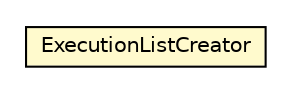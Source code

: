 #!/usr/local/bin/dot
#
# Class diagram 
# Generated by UMLGraph version R5_6-24-gf6e263 (http://www.umlgraph.org/)
#

digraph G {
	edge [fontname="Helvetica",fontsize=10,labelfontname="Helvetica",labelfontsize=10];
	node [fontname="Helvetica",fontsize=10,shape=plaintext];
	nodesep=0.25;
	ranksep=0.5;
	// org.universAAL.maven.treebuilder.ExecutionListCreator
	c1932 [label=<<table title="org.universAAL.maven.treebuilder.ExecutionListCreator" border="0" cellborder="1" cellspacing="0" cellpadding="2" port="p" bgcolor="lemonChiffon" href="./ExecutionListCreator.html">
		<tr><td><table border="0" cellspacing="0" cellpadding="1">
<tr><td align="center" balign="center"> ExecutionListCreator </td></tr>
		</table></td></tr>
		</table>>, URL="./ExecutionListCreator.html", fontname="Helvetica", fontcolor="black", fontsize=10.0];
}

